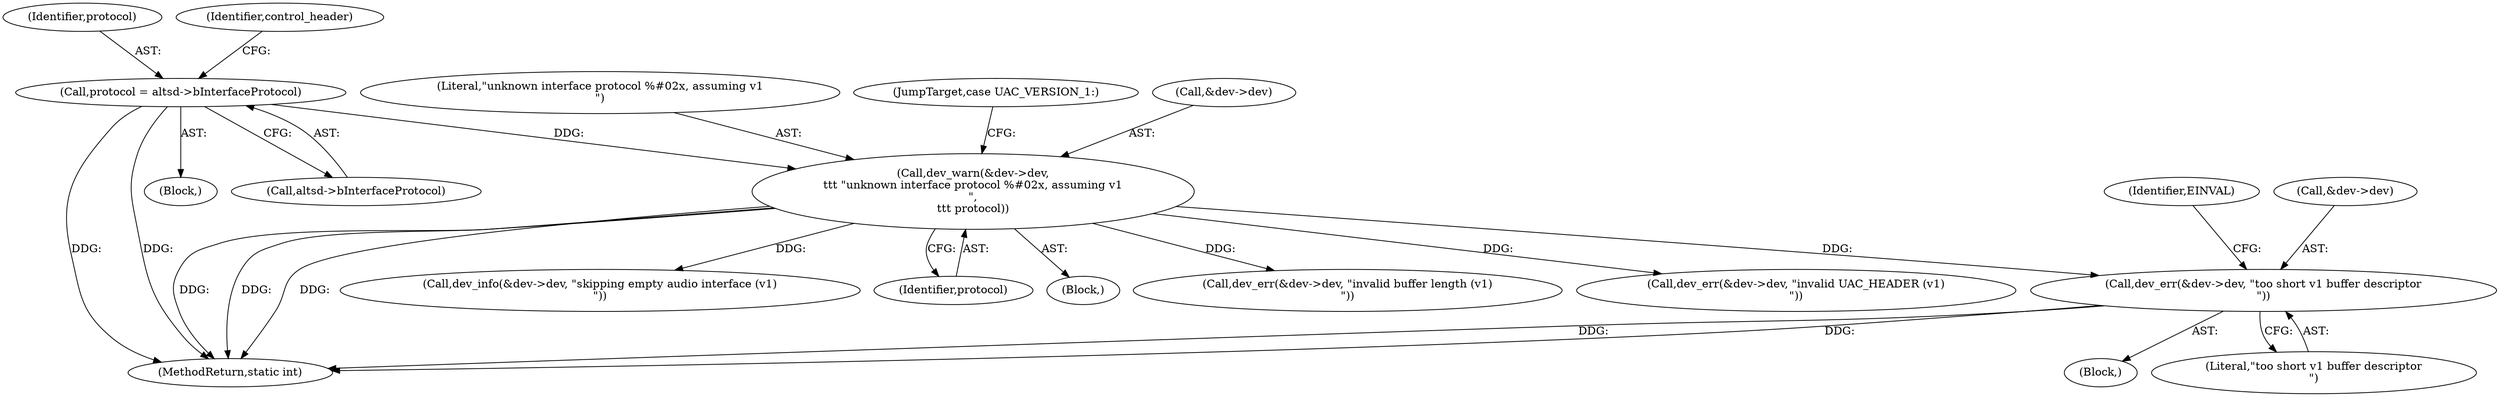digraph "0_linux_bfc81a8bc18e3c4ba0cbaa7666ff76be2f998991@pointer" {
"1000214" [label="(Call,dev_err(&dev->dev, \"too short v1 buffer descriptor\n\"))"];
"1000194" [label="(Call,dev_warn(&dev->dev,\n\t\t\t \"unknown interface protocol %#02x, assuming v1\n\",\n\t\t\t protocol))"];
"1000145" [label="(Call,protocol = altsd->bInterfaceProtocol)"];
"1000192" [label="(Block,)"];
"1000245" [label="(Call,dev_err(&dev->dev, \"invalid buffer length (v1)\n\"))"];
"1000213" [label="(Block,)"];
"1000199" [label="(Literal,\"unknown interface protocol %#02x, assuming v1\n\")"];
"1000267" [label="(Call,dev_err(&dev->dev, \"invalid UAC_HEADER (v1)\n\"))"];
"1000147" [label="(Call,altsd->bInterfaceProtocol)"];
"1000201" [label="(JumpTarget,case UAC_VERSION_1:)"];
"1000145" [label="(Call,protocol = altsd->bInterfaceProtocol)"];
"1000194" [label="(Call,dev_warn(&dev->dev,\n\t\t\t \"unknown interface protocol %#02x, assuming v1\n\",\n\t\t\t protocol))"];
"1000389" [label="(MethodReturn,static int)"];
"1000219" [label="(Literal,\"too short v1 buffer descriptor\n\")"];
"1000107" [label="(Block,)"];
"1000146" [label="(Identifier,protocol)"];
"1000152" [label="(Identifier,control_header)"];
"1000222" [label="(Identifier,EINVAL)"];
"1000215" [label="(Call,&dev->dev)"];
"1000195" [label="(Call,&dev->dev)"];
"1000214" [label="(Call,dev_err(&dev->dev, \"too short v1 buffer descriptor\n\"))"];
"1000229" [label="(Call,dev_info(&dev->dev, \"skipping empty audio interface (v1)\n\"))"];
"1000200" [label="(Identifier,protocol)"];
"1000214" -> "1000213"  [label="AST: "];
"1000214" -> "1000219"  [label="CFG: "];
"1000215" -> "1000214"  [label="AST: "];
"1000219" -> "1000214"  [label="AST: "];
"1000222" -> "1000214"  [label="CFG: "];
"1000214" -> "1000389"  [label="DDG: "];
"1000214" -> "1000389"  [label="DDG: "];
"1000194" -> "1000214"  [label="DDG: "];
"1000194" -> "1000192"  [label="AST: "];
"1000194" -> "1000200"  [label="CFG: "];
"1000195" -> "1000194"  [label="AST: "];
"1000199" -> "1000194"  [label="AST: "];
"1000200" -> "1000194"  [label="AST: "];
"1000201" -> "1000194"  [label="CFG: "];
"1000194" -> "1000389"  [label="DDG: "];
"1000194" -> "1000389"  [label="DDG: "];
"1000194" -> "1000389"  [label="DDG: "];
"1000145" -> "1000194"  [label="DDG: "];
"1000194" -> "1000229"  [label="DDG: "];
"1000194" -> "1000245"  [label="DDG: "];
"1000194" -> "1000267"  [label="DDG: "];
"1000145" -> "1000107"  [label="AST: "];
"1000145" -> "1000147"  [label="CFG: "];
"1000146" -> "1000145"  [label="AST: "];
"1000147" -> "1000145"  [label="AST: "];
"1000152" -> "1000145"  [label="CFG: "];
"1000145" -> "1000389"  [label="DDG: "];
"1000145" -> "1000389"  [label="DDG: "];
}
